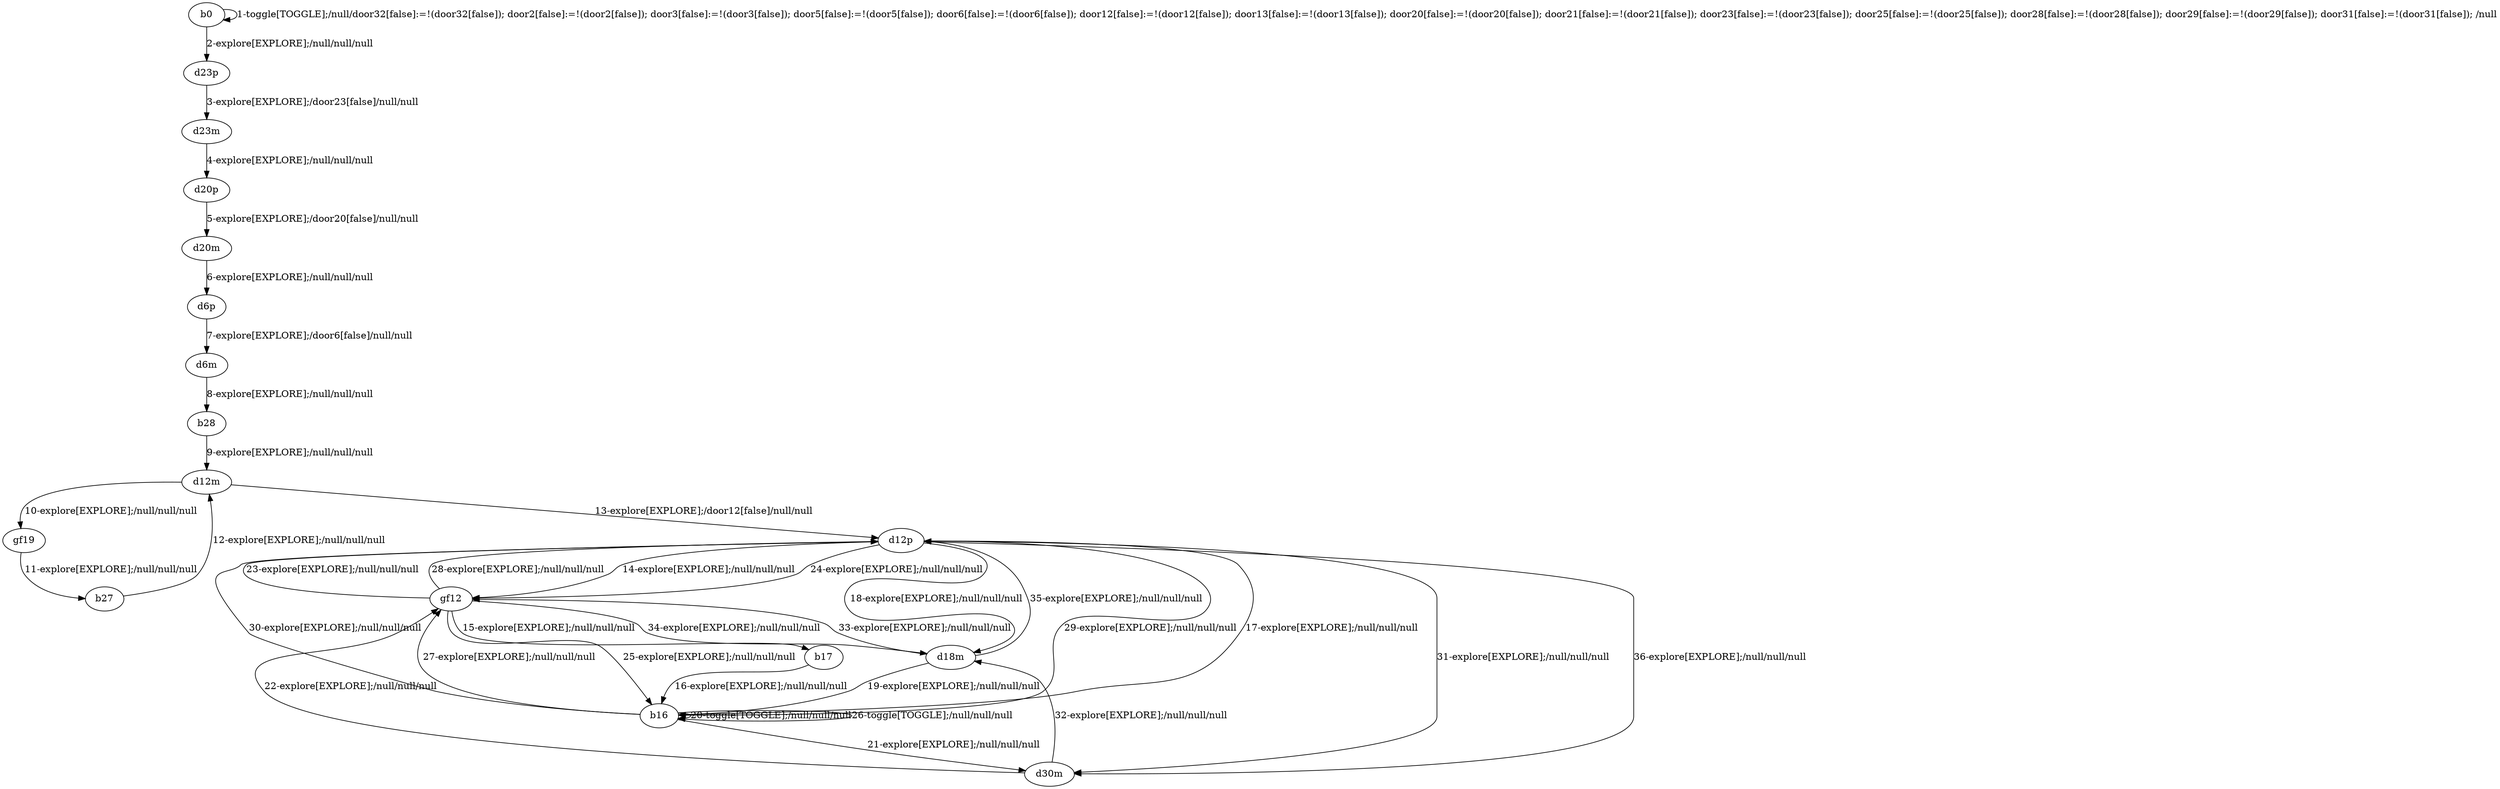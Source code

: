 # Total number of goals covered by this test: 1
# d18m --> d12p

digraph g {
"b0" -> "b0" [label = "1-toggle[TOGGLE];/null/door32[false]:=!(door32[false]); door2[false]:=!(door2[false]); door3[false]:=!(door3[false]); door5[false]:=!(door5[false]); door6[false]:=!(door6[false]); door12[false]:=!(door12[false]); door13[false]:=!(door13[false]); door20[false]:=!(door20[false]); door21[false]:=!(door21[false]); door23[false]:=!(door23[false]); door25[false]:=!(door25[false]); door28[false]:=!(door28[false]); door29[false]:=!(door29[false]); door31[false]:=!(door31[false]); /null"];
"b0" -> "d23p" [label = "2-explore[EXPLORE];/null/null/null"];
"d23p" -> "d23m" [label = "3-explore[EXPLORE];/door23[false]/null/null"];
"d23m" -> "d20p" [label = "4-explore[EXPLORE];/null/null/null"];
"d20p" -> "d20m" [label = "5-explore[EXPLORE];/door20[false]/null/null"];
"d20m" -> "d6p" [label = "6-explore[EXPLORE];/null/null/null"];
"d6p" -> "d6m" [label = "7-explore[EXPLORE];/door6[false]/null/null"];
"d6m" -> "b28" [label = "8-explore[EXPLORE];/null/null/null"];
"b28" -> "d12m" [label = "9-explore[EXPLORE];/null/null/null"];
"d12m" -> "gf19" [label = "10-explore[EXPLORE];/null/null/null"];
"gf19" -> "b27" [label = "11-explore[EXPLORE];/null/null/null"];
"b27" -> "d12m" [label = "12-explore[EXPLORE];/null/null/null"];
"d12m" -> "d12p" [label = "13-explore[EXPLORE];/door12[false]/null/null"];
"d12p" -> "gf12" [label = "14-explore[EXPLORE];/null/null/null"];
"gf12" -> "b17" [label = "15-explore[EXPLORE];/null/null/null"];
"b17" -> "b16" [label = "16-explore[EXPLORE];/null/null/null"];
"b16" -> "d12p" [label = "17-explore[EXPLORE];/null/null/null"];
"d12p" -> "d18m" [label = "18-explore[EXPLORE];/null/null/null"];
"d18m" -> "b16" [label = "19-explore[EXPLORE];/null/null/null"];
"b16" -> "b16" [label = "20-toggle[TOGGLE];/null/null/null"];
"b16" -> "d30m" [label = "21-explore[EXPLORE];/null/null/null"];
"d30m" -> "gf12" [label = "22-explore[EXPLORE];/null/null/null"];
"gf12" -> "d12p" [label = "23-explore[EXPLORE];/null/null/null"];
"d12p" -> "gf12" [label = "24-explore[EXPLORE];/null/null/null"];
"gf12" -> "b16" [label = "25-explore[EXPLORE];/null/null/null"];
"b16" -> "b16" [label = "26-toggle[TOGGLE];/null/null/null"];
"b16" -> "gf12" [label = "27-explore[EXPLORE];/null/null/null"];
"gf12" -> "d12p" [label = "28-explore[EXPLORE];/null/null/null"];
"d12p" -> "b16" [label = "29-explore[EXPLORE];/null/null/null"];
"b16" -> "d12p" [label = "30-explore[EXPLORE];/null/null/null"];
"d12p" -> "d30m" [label = "31-explore[EXPLORE];/null/null/null"];
"d30m" -> "d18m" [label = "32-explore[EXPLORE];/null/null/null"];
"d18m" -> "gf12" [label = "33-explore[EXPLORE];/null/null/null"];
"gf12" -> "d18m" [label = "34-explore[EXPLORE];/null/null/null"];
"d18m" -> "d12p" [label = "35-explore[EXPLORE];/null/null/null"];
"d12p" -> "d30m" [label = "36-explore[EXPLORE];/null/null/null"];
}